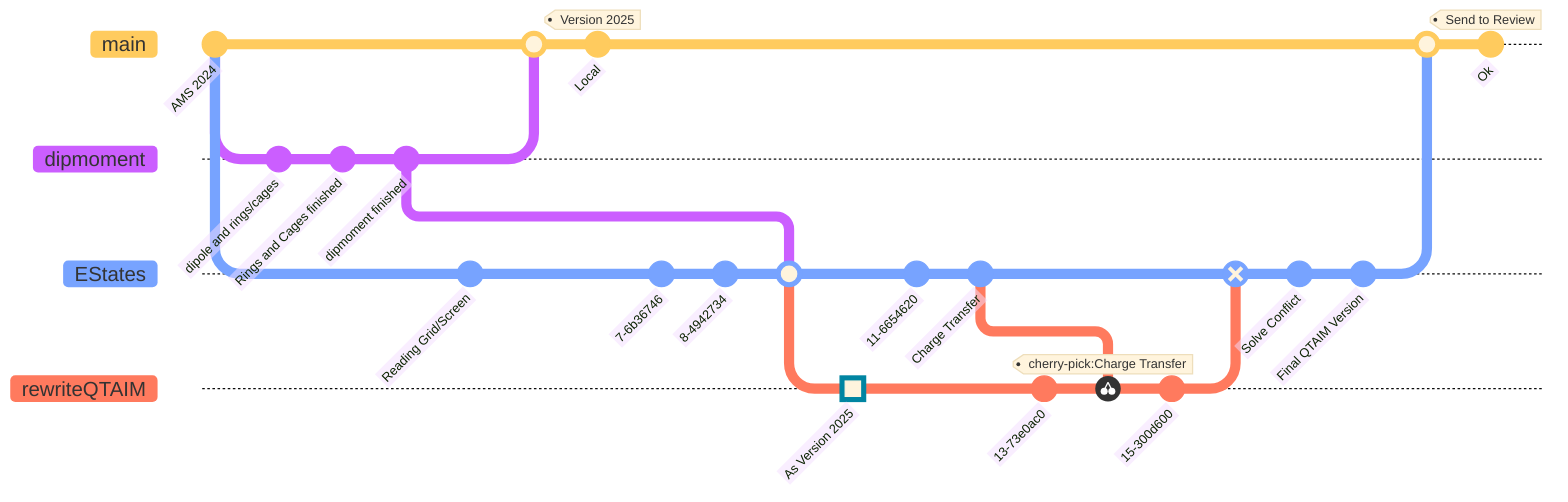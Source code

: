 ---
config:
  theme: base
  logLevel: debug
  themeVariables: {}
---
gitGraph
    commit id: "AMS 2024"
    branch dipmoment
    commit id: "dipole and rings/cages"
    commit id: "Rings and Cages finished"
    commit id: "dipmoment finished"
    checkout main
    branch EStates
    commit id: "Reading Grid/Screen"
    checkout main
    merge dipmoment
    commit id: "Local" tag: "Version 2025"
    checkout EStates
    commit
    commit
    merge dipmoment
    branch rewriteQTAIM
    commit id: "As Version 2025" type: HIGHLIGHT
    checkout EStates
    commit
    commit id: "Charge Transfer"
    checkout rewriteQTAIM
    commit
    cherry-pick id: "Charge Transfer"
    commit
    checkout EStates
    merge rewriteQTAIM type: REVERSE
    commit id: "Solve Conflict"
    commit id: "Final QTAIM Version"
    checkout main
    merge EStates
    commit id: "Ok" tag: "Send to Review"